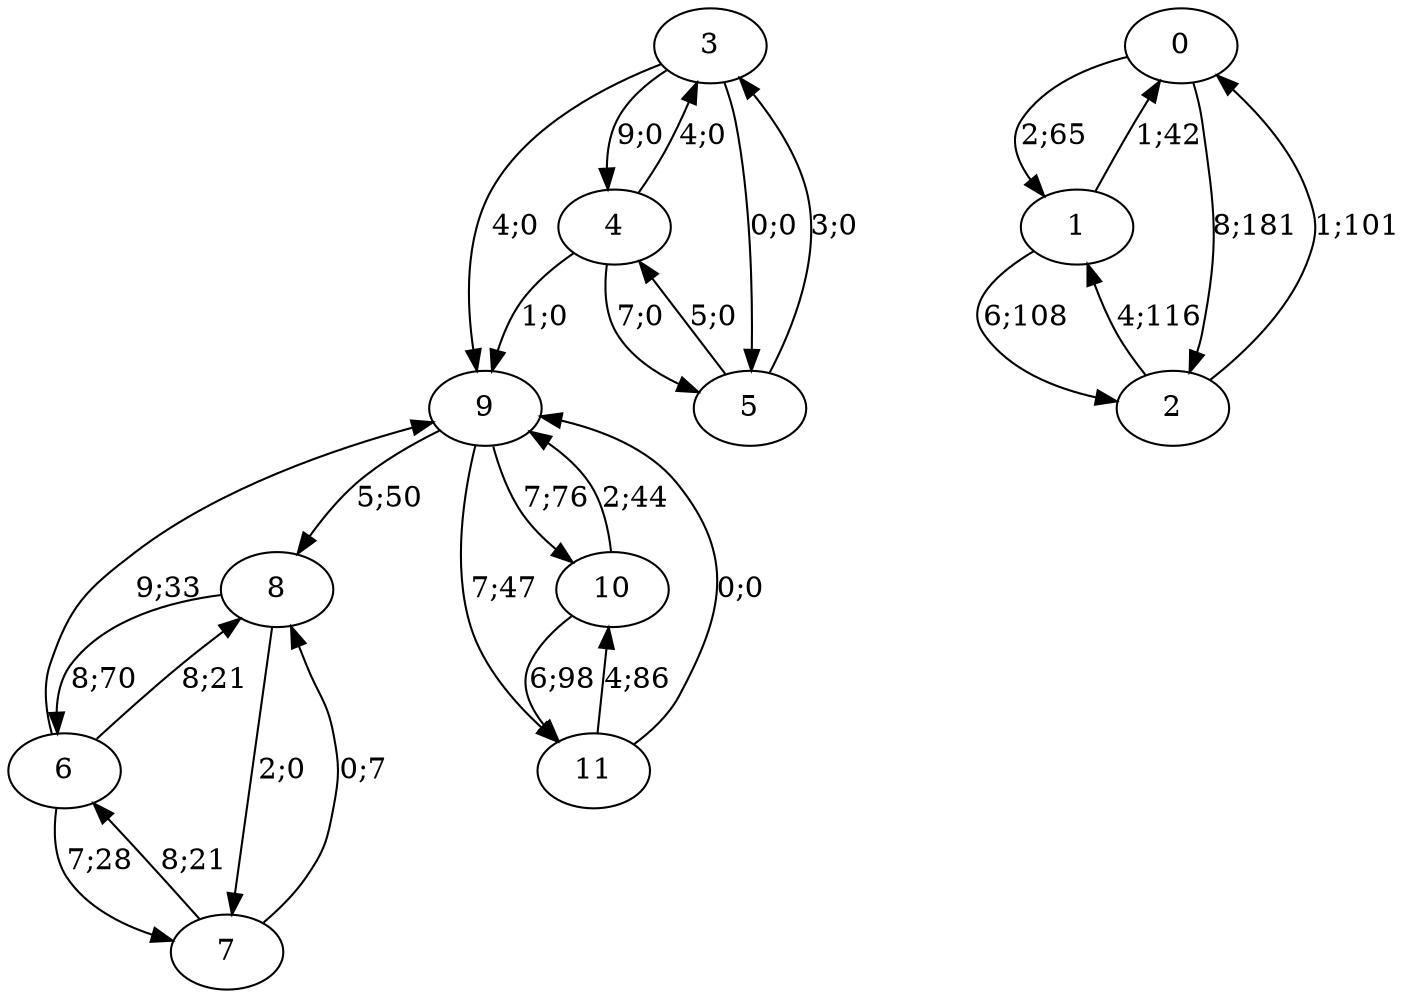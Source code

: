 digraph graph1675 {








3 -> 9 [color=black,label="4;0"]
3 -> 4 [color=black,label="9;0"]
3 -> 5 [color=black,label="0;0"]


4 -> 9 [color=black,label="1;0"]
4 -> 3 [color=black,label="4;0"]
4 -> 5 [color=black,label="7;0"]


5 -> 3 [color=black,label="3;0"]
5 -> 4 [color=black,label="5;0"]


























6 -> 9 [color=black,label="9;33"]
6 -> 7 [color=black,label="7;28"]
6 -> 8 [color=black,label="8;21"]


7 -> 6 [color=black,label="8;21"]
7 -> 8 [color=black,label="0;7"]


8 -> 6 [color=black,label="8;70"]
8 -> 7 [color=black,label="2;0"]








0 -> 1 [color=black,label="2;65"]
0 -> 2 [color=black,label="8;181"]


1 -> 0 [color=black,label="1;42"]
1 -> 2 [color=black,label="6;108"]


2 -> 0 [color=black,label="1;101"]
2 -> 1 [color=black,label="4;116"]






































9 -> 8 [color=black,label="5;50"]
9 -> 10 [color=black,label="7;76"]
9 -> 11 [color=black,label="7;47"]


10 -> 9 [color=black,label="2;44"]
10 -> 11 [color=black,label="6;98"]


11 -> 9 [color=black,label="0;0"]
11 -> 10 [color=black,label="4;86"]

}